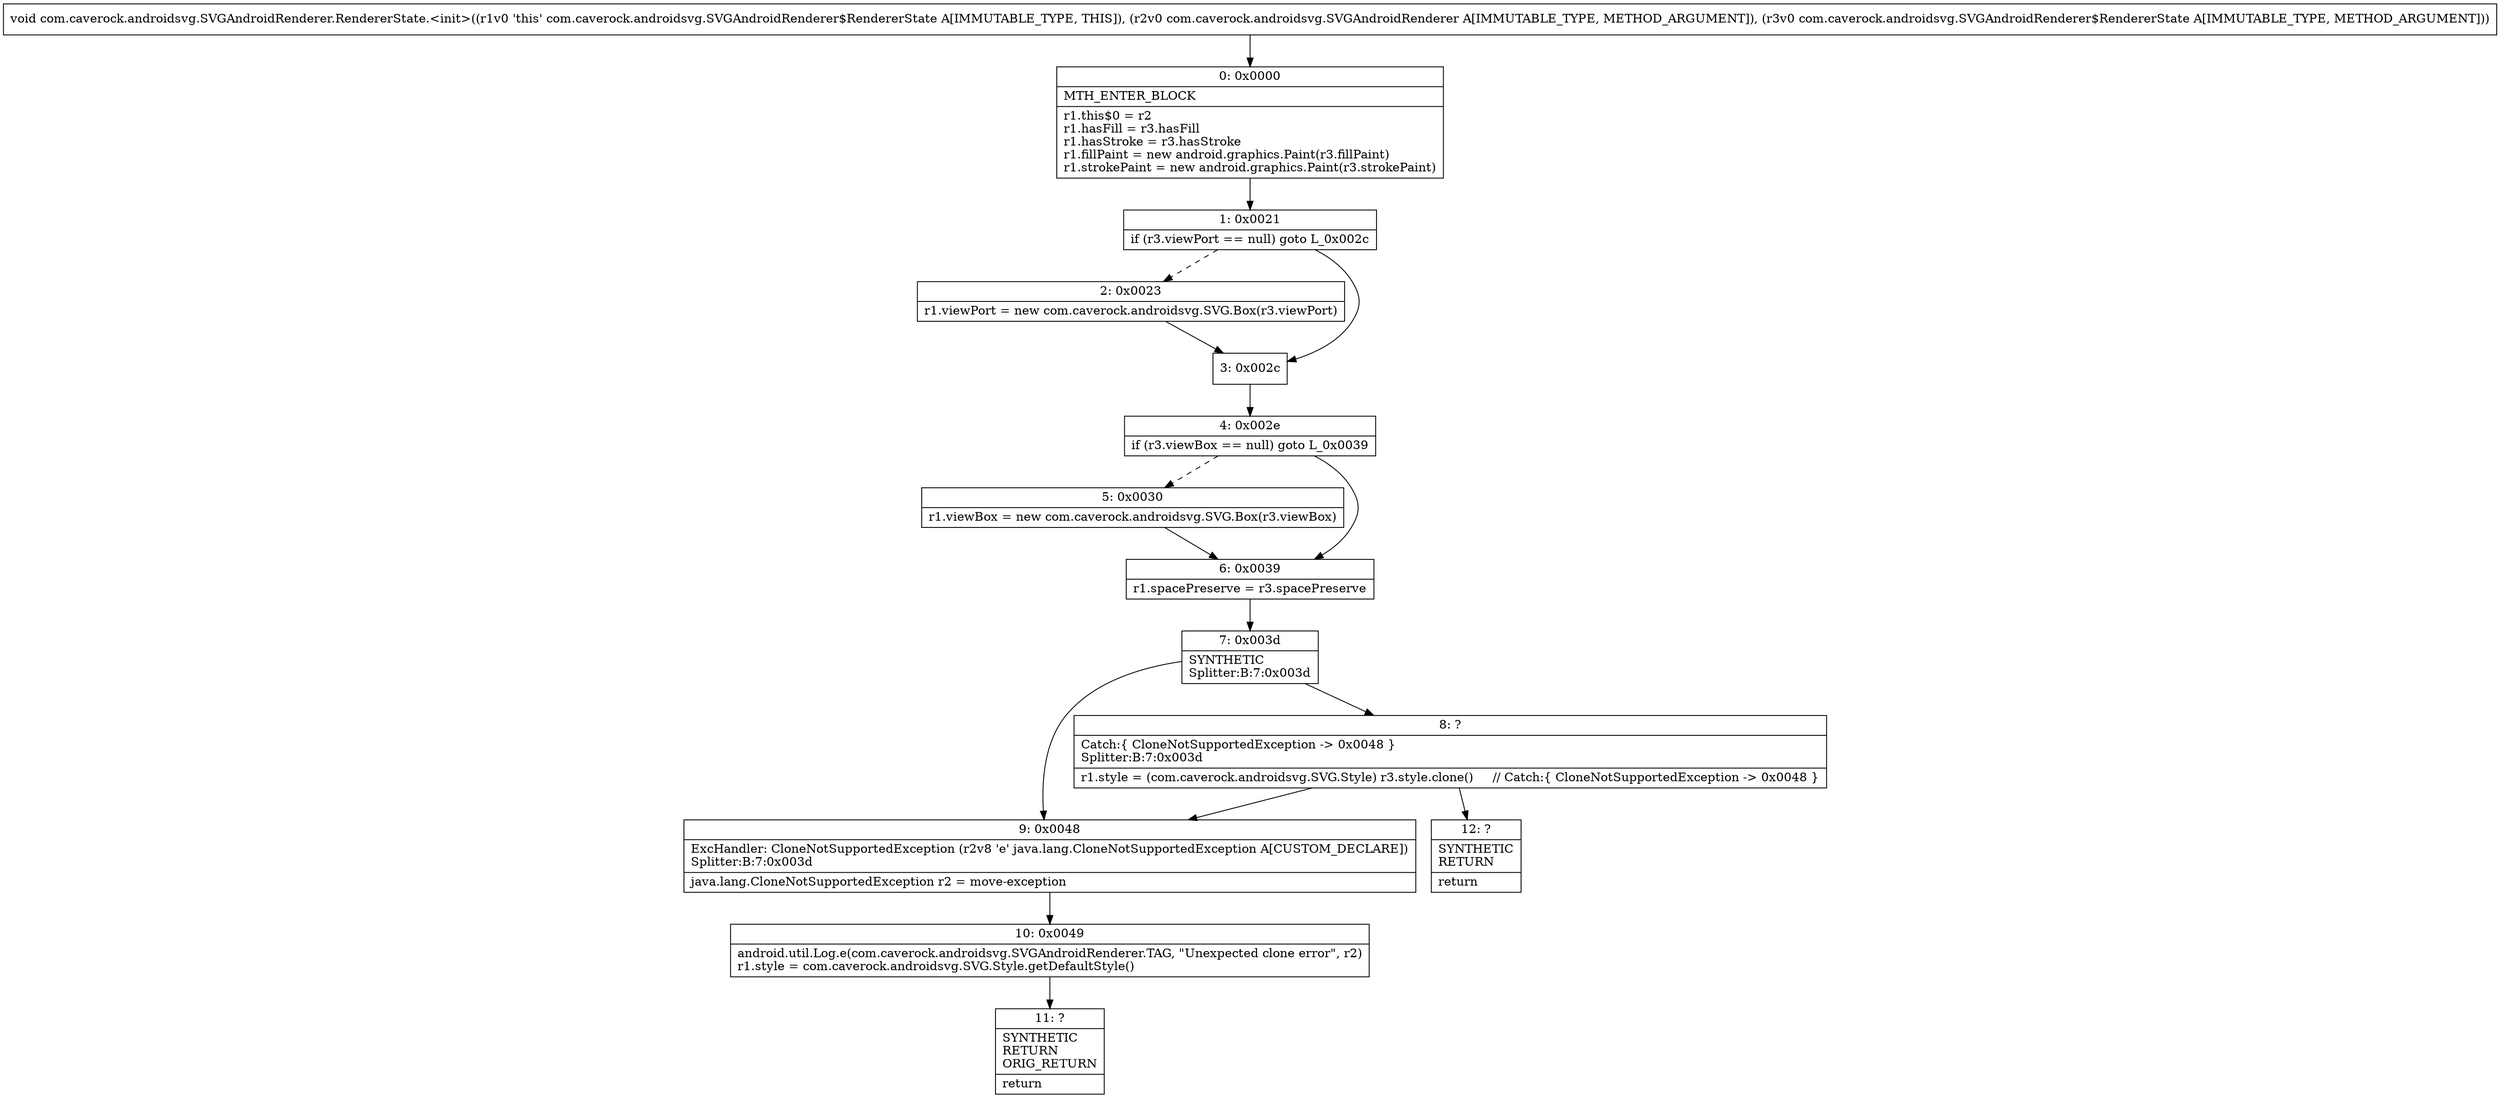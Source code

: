 digraph "CFG forcom.caverock.androidsvg.SVGAndroidRenderer.RendererState.\<init\>(Lcom\/caverock\/androidsvg\/SVGAndroidRenderer;Lcom\/caverock\/androidsvg\/SVGAndroidRenderer$RendererState;)V" {
Node_0 [shape=record,label="{0\:\ 0x0000|MTH_ENTER_BLOCK\l|r1.this$0 = r2\lr1.hasFill = r3.hasFill\lr1.hasStroke = r3.hasStroke\lr1.fillPaint = new android.graphics.Paint(r3.fillPaint)\lr1.strokePaint = new android.graphics.Paint(r3.strokePaint)\l}"];
Node_1 [shape=record,label="{1\:\ 0x0021|if (r3.viewPort == null) goto L_0x002c\l}"];
Node_2 [shape=record,label="{2\:\ 0x0023|r1.viewPort = new com.caverock.androidsvg.SVG.Box(r3.viewPort)\l}"];
Node_3 [shape=record,label="{3\:\ 0x002c}"];
Node_4 [shape=record,label="{4\:\ 0x002e|if (r3.viewBox == null) goto L_0x0039\l}"];
Node_5 [shape=record,label="{5\:\ 0x0030|r1.viewBox = new com.caverock.androidsvg.SVG.Box(r3.viewBox)\l}"];
Node_6 [shape=record,label="{6\:\ 0x0039|r1.spacePreserve = r3.spacePreserve\l}"];
Node_7 [shape=record,label="{7\:\ 0x003d|SYNTHETIC\lSplitter:B:7:0x003d\l}"];
Node_8 [shape=record,label="{8\:\ ?|Catch:\{ CloneNotSupportedException \-\> 0x0048 \}\lSplitter:B:7:0x003d\l|r1.style = (com.caverock.androidsvg.SVG.Style) r3.style.clone()     \/\/ Catch:\{ CloneNotSupportedException \-\> 0x0048 \}\l}"];
Node_9 [shape=record,label="{9\:\ 0x0048|ExcHandler: CloneNotSupportedException (r2v8 'e' java.lang.CloneNotSupportedException A[CUSTOM_DECLARE])\lSplitter:B:7:0x003d\l|java.lang.CloneNotSupportedException r2 = move\-exception\l}"];
Node_10 [shape=record,label="{10\:\ 0x0049|android.util.Log.e(com.caverock.androidsvg.SVGAndroidRenderer.TAG, \"Unexpected clone error\", r2)\lr1.style = com.caverock.androidsvg.SVG.Style.getDefaultStyle()\l}"];
Node_11 [shape=record,label="{11\:\ ?|SYNTHETIC\lRETURN\lORIG_RETURN\l|return\l}"];
Node_12 [shape=record,label="{12\:\ ?|SYNTHETIC\lRETURN\l|return\l}"];
MethodNode[shape=record,label="{void com.caverock.androidsvg.SVGAndroidRenderer.RendererState.\<init\>((r1v0 'this' com.caverock.androidsvg.SVGAndroidRenderer$RendererState A[IMMUTABLE_TYPE, THIS]), (r2v0 com.caverock.androidsvg.SVGAndroidRenderer A[IMMUTABLE_TYPE, METHOD_ARGUMENT]), (r3v0 com.caverock.androidsvg.SVGAndroidRenderer$RendererState A[IMMUTABLE_TYPE, METHOD_ARGUMENT])) }"];
MethodNode -> Node_0;
Node_0 -> Node_1;
Node_1 -> Node_2[style=dashed];
Node_1 -> Node_3;
Node_2 -> Node_3;
Node_3 -> Node_4;
Node_4 -> Node_5[style=dashed];
Node_4 -> Node_6;
Node_5 -> Node_6;
Node_6 -> Node_7;
Node_7 -> Node_8;
Node_7 -> Node_9;
Node_8 -> Node_9;
Node_8 -> Node_12;
Node_9 -> Node_10;
Node_10 -> Node_11;
}

